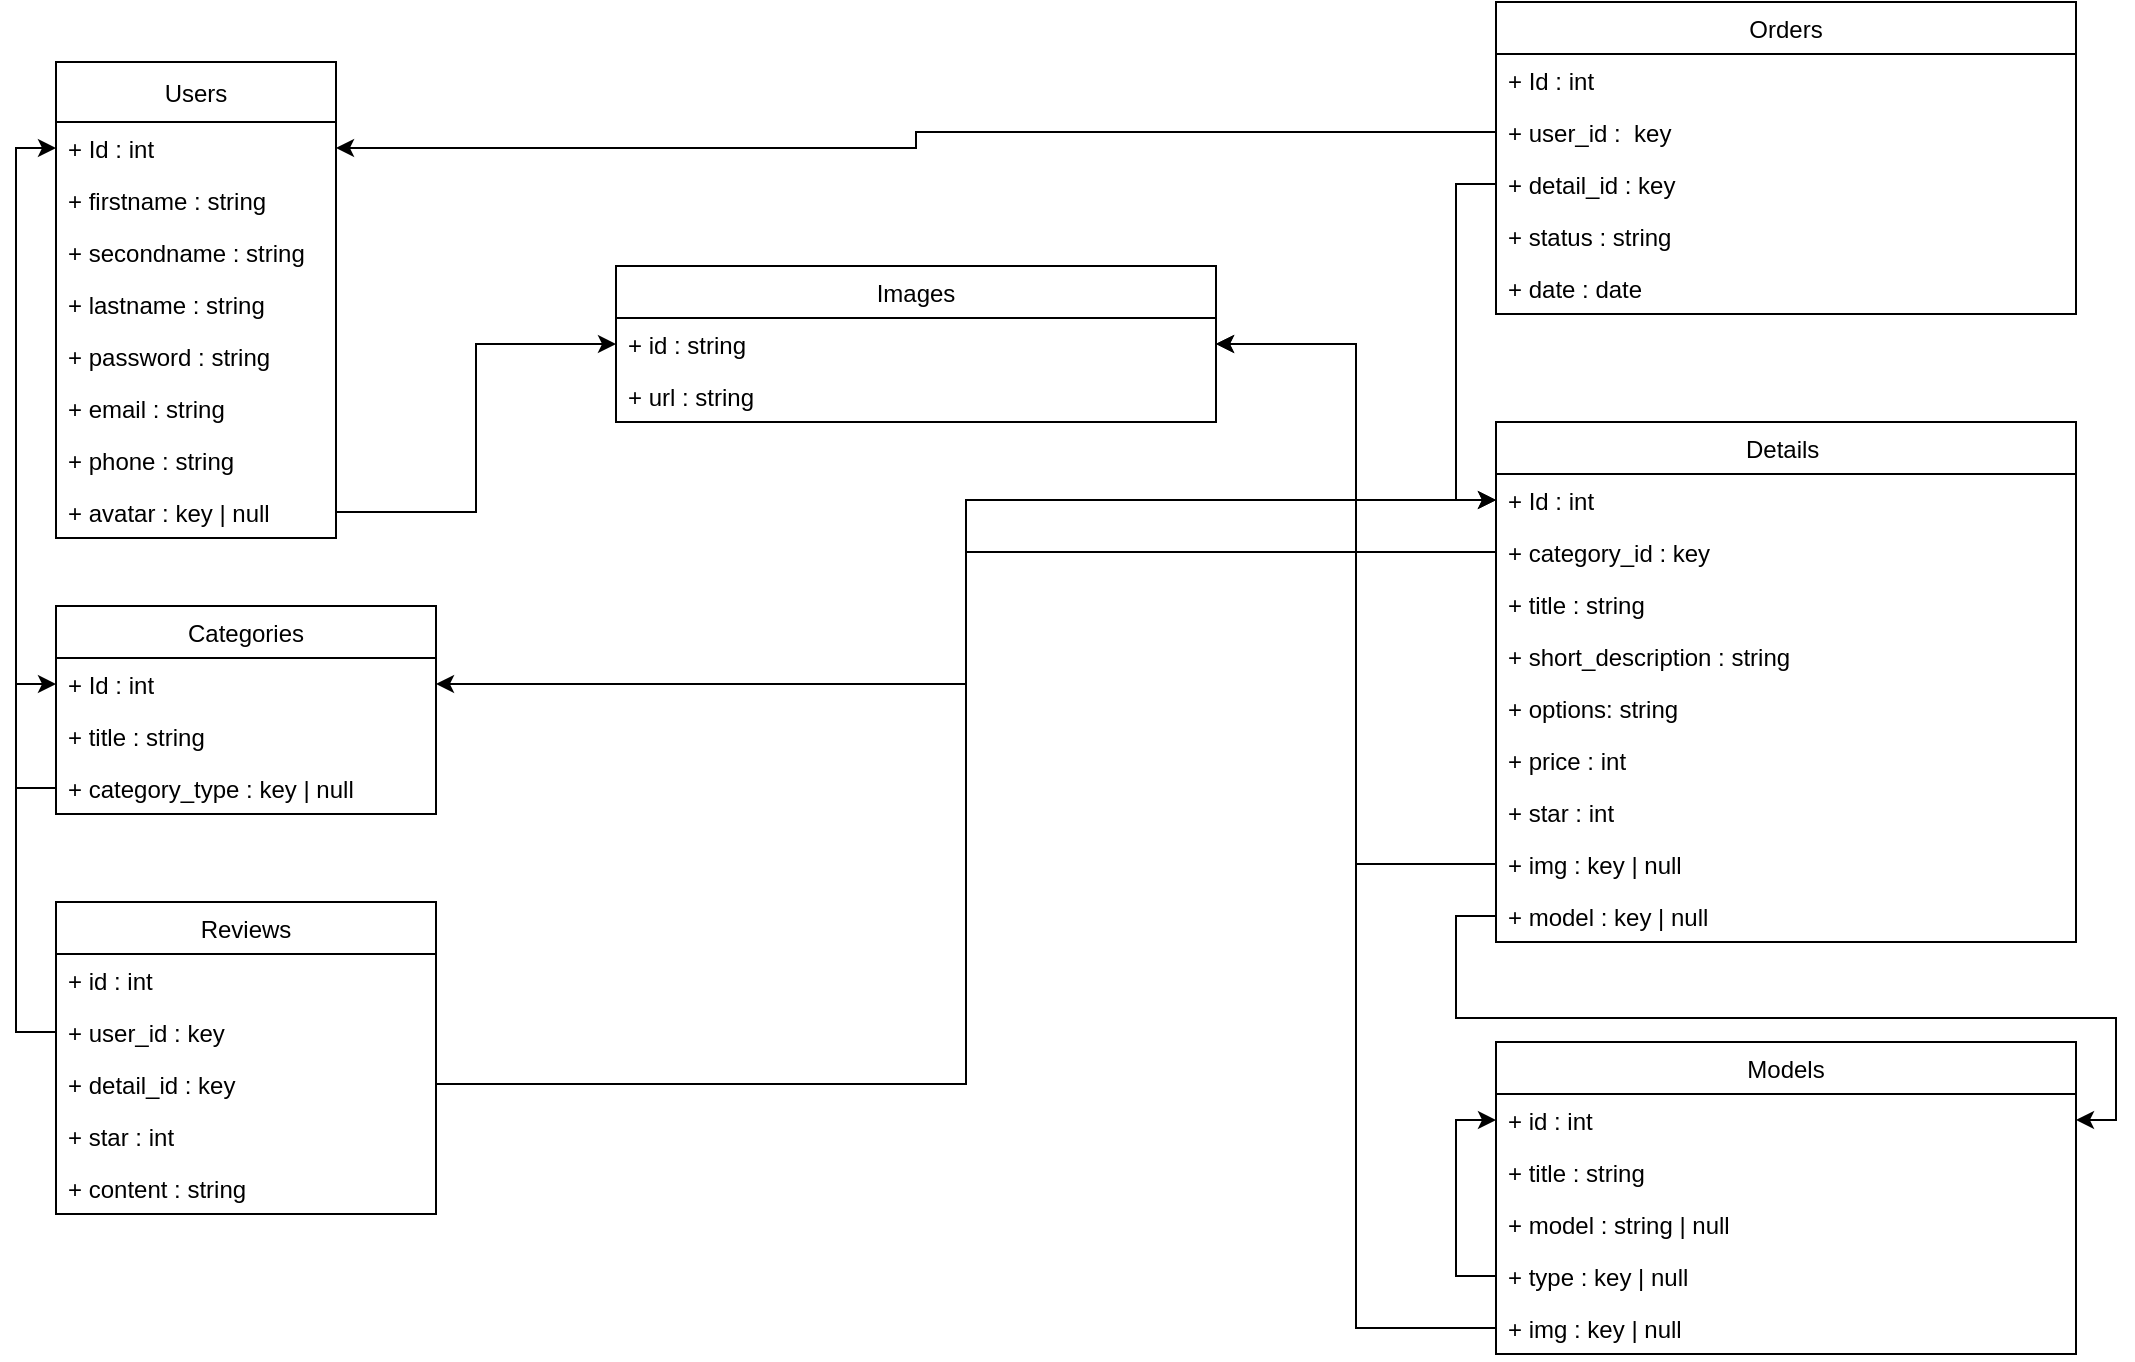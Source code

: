 <mxfile version="17.4.6" type="device"><diagram id="C5RBs43oDa-KdzZeNtuy" name="Page-1"><mxGraphModel dx="1422" dy="762" grid="1" gridSize="10" guides="1" tooltips="1" connect="1" arrows="1" fold="1" page="1" pageScale="1" pageWidth="1169" pageHeight="827" math="0" shadow="0"><root><mxCell id="WIyWlLk6GJQsqaUBKTNV-0"/><mxCell id="WIyWlLk6GJQsqaUBKTNV-1" parent="WIyWlLk6GJQsqaUBKTNV-0"/><mxCell id="3O-yrgCayRredFOT7ccI-6" value="Users" style="swimlane;fontStyle=0;childLayout=stackLayout;horizontal=1;startSize=30;fillColor=none;horizontalStack=0;resizeParent=1;resizeParentMax=0;resizeLast=0;collapsible=1;marginBottom=0;arcSize=15;" vertex="1" parent="WIyWlLk6GJQsqaUBKTNV-1"><mxGeometry x="100" y="90" width="140" height="238" as="geometry"><mxRectangle x="100" y="90" width="60" height="26" as="alternateBounds"/></mxGeometry></mxCell><mxCell id="3O-yrgCayRredFOT7ccI-23" value="+ Id : int&#10;" style="text;strokeColor=none;fillColor=none;align=left;verticalAlign=top;spacingLeft=4;spacingRight=4;overflow=hidden;rotatable=0;points=[[0,0.5],[1,0.5]];portConstraint=eastwest;" vertex="1" parent="3O-yrgCayRredFOT7ccI-6"><mxGeometry y="30" width="140" height="26" as="geometry"/></mxCell><mxCell id="3O-yrgCayRredFOT7ccI-7" value="+ firstname : string&#10;" style="text;strokeColor=none;fillColor=none;align=left;verticalAlign=top;spacingLeft=4;spacingRight=4;overflow=hidden;rotatable=0;points=[[0,0.5],[1,0.5]];portConstraint=eastwest;" vertex="1" parent="3O-yrgCayRredFOT7ccI-6"><mxGeometry y="56" width="140" height="26" as="geometry"/></mxCell><mxCell id="3O-yrgCayRredFOT7ccI-8" value="+ secondname : string" style="text;strokeColor=none;fillColor=none;align=left;verticalAlign=top;spacingLeft=4;spacingRight=4;overflow=hidden;rotatable=0;points=[[0,0.5],[1,0.5]];portConstraint=eastwest;" vertex="1" parent="3O-yrgCayRredFOT7ccI-6"><mxGeometry y="82" width="140" height="26" as="geometry"/></mxCell><mxCell id="3O-yrgCayRredFOT7ccI-9" value="+ lastname : string" style="text;strokeColor=none;fillColor=none;align=left;verticalAlign=top;spacingLeft=4;spacingRight=4;overflow=hidden;rotatable=0;points=[[0,0.5],[1,0.5]];portConstraint=eastwest;" vertex="1" parent="3O-yrgCayRredFOT7ccI-6"><mxGeometry y="108" width="140" height="26" as="geometry"/></mxCell><mxCell id="3O-yrgCayRredFOT7ccI-16" value="+ password : string" style="text;strokeColor=none;fillColor=none;align=left;verticalAlign=top;spacingLeft=4;spacingRight=4;overflow=hidden;rotatable=0;points=[[0,0.5],[1,0.5]];portConstraint=eastwest;" vertex="1" parent="3O-yrgCayRredFOT7ccI-6"><mxGeometry y="134" width="140" height="26" as="geometry"/></mxCell><mxCell id="3O-yrgCayRredFOT7ccI-17" value="+ email : string " style="text;strokeColor=none;fillColor=none;align=left;verticalAlign=top;spacingLeft=4;spacingRight=4;overflow=hidden;rotatable=0;points=[[0,0.5],[1,0.5]];portConstraint=eastwest;" vertex="1" parent="3O-yrgCayRredFOT7ccI-6"><mxGeometry y="160" width="140" height="26" as="geometry"/></mxCell><mxCell id="3O-yrgCayRredFOT7ccI-18" value="+ phone : string" style="text;strokeColor=none;fillColor=none;align=left;verticalAlign=top;spacingLeft=4;spacingRight=4;overflow=hidden;rotatable=0;points=[[0,0.5],[1,0.5]];portConstraint=eastwest;" vertex="1" parent="3O-yrgCayRredFOT7ccI-6"><mxGeometry y="186" width="140" height="26" as="geometry"/></mxCell><mxCell id="3O-yrgCayRredFOT7ccI-66" value="+ avatar : key | null" style="text;strokeColor=none;fillColor=none;align=left;verticalAlign=top;spacingLeft=4;spacingRight=4;overflow=hidden;rotatable=0;points=[[0,0.5],[1,0.5]];portConstraint=eastwest;" vertex="1" parent="3O-yrgCayRredFOT7ccI-6"><mxGeometry y="212" width="140" height="26" as="geometry"/></mxCell><mxCell id="3O-yrgCayRredFOT7ccI-19" value="Orders" style="swimlane;fontStyle=0;childLayout=stackLayout;horizontal=1;startSize=26;fillColor=none;horizontalStack=0;resizeParent=1;resizeParentMax=0;resizeLast=0;collapsible=1;marginBottom=0;" vertex="1" parent="WIyWlLk6GJQsqaUBKTNV-1"><mxGeometry x="820" y="60" width="290" height="156" as="geometry"/></mxCell><mxCell id="3O-yrgCayRredFOT7ccI-20" value="+ Id : int" style="text;strokeColor=none;fillColor=none;align=left;verticalAlign=top;spacingLeft=4;spacingRight=4;overflow=hidden;rotatable=0;points=[[0,0.5],[1,0.5]];portConstraint=eastwest;" vertex="1" parent="3O-yrgCayRredFOT7ccI-19"><mxGeometry y="26" width="290" height="26" as="geometry"/></mxCell><mxCell id="3O-yrgCayRredFOT7ccI-21" value="+ user_id :  key" style="text;strokeColor=none;fillColor=none;align=left;verticalAlign=top;spacingLeft=4;spacingRight=4;overflow=hidden;rotatable=0;points=[[0,0.5],[1,0.5]];portConstraint=eastwest;" vertex="1" parent="3O-yrgCayRredFOT7ccI-19"><mxGeometry y="52" width="290" height="26" as="geometry"/></mxCell><mxCell id="3O-yrgCayRredFOT7ccI-22" value="+ detail_id : key " style="text;strokeColor=none;fillColor=none;align=left;verticalAlign=top;spacingLeft=4;spacingRight=4;overflow=hidden;rotatable=0;points=[[0,0.5],[1,0.5]];portConstraint=eastwest;" vertex="1" parent="3O-yrgCayRredFOT7ccI-19"><mxGeometry y="78" width="290" height="26" as="geometry"/></mxCell><mxCell id="3O-yrgCayRredFOT7ccI-25" value="+ status : string" style="text;strokeColor=none;fillColor=none;align=left;verticalAlign=top;spacingLeft=4;spacingRight=4;overflow=hidden;rotatable=0;points=[[0,0.5],[1,0.5]];portConstraint=eastwest;" vertex="1" parent="3O-yrgCayRredFOT7ccI-19"><mxGeometry y="104" width="290" height="26" as="geometry"/></mxCell><mxCell id="3O-yrgCayRredFOT7ccI-24" value="+ date : date" style="text;strokeColor=none;fillColor=none;align=left;verticalAlign=top;spacingLeft=4;spacingRight=4;overflow=hidden;rotatable=0;points=[[0,0.5],[1,0.5]];portConstraint=eastwest;" vertex="1" parent="3O-yrgCayRredFOT7ccI-19"><mxGeometry y="130" width="290" height="26" as="geometry"/></mxCell><mxCell id="3O-yrgCayRredFOT7ccI-26" value="Details " style="swimlane;fontStyle=0;childLayout=stackLayout;horizontal=1;startSize=26;fillColor=none;horizontalStack=0;resizeParent=1;resizeParentMax=0;resizeLast=0;collapsible=1;marginBottom=0;" vertex="1" parent="WIyWlLk6GJQsqaUBKTNV-1"><mxGeometry x="820" y="270" width="290" height="260" as="geometry"/></mxCell><mxCell id="3O-yrgCayRredFOT7ccI-27" value="+ Id : int" style="text;strokeColor=none;fillColor=none;align=left;verticalAlign=top;spacingLeft=4;spacingRight=4;overflow=hidden;rotatable=0;points=[[0,0.5],[1,0.5]];portConstraint=eastwest;" vertex="1" parent="3O-yrgCayRredFOT7ccI-26"><mxGeometry y="26" width="290" height="26" as="geometry"/></mxCell><mxCell id="3O-yrgCayRredFOT7ccI-28" value="+ category_id : key" style="text;strokeColor=none;fillColor=none;align=left;verticalAlign=top;spacingLeft=4;spacingRight=4;overflow=hidden;rotatable=0;points=[[0,0.5],[1,0.5]];portConstraint=eastwest;" vertex="1" parent="3O-yrgCayRredFOT7ccI-26"><mxGeometry y="52" width="290" height="26" as="geometry"/></mxCell><mxCell id="3O-yrgCayRredFOT7ccI-29" value="+ title : string" style="text;strokeColor=none;fillColor=none;align=left;verticalAlign=top;spacingLeft=4;spacingRight=4;overflow=hidden;rotatable=0;points=[[0,0.5],[1,0.5]];portConstraint=eastwest;" vertex="1" parent="3O-yrgCayRredFOT7ccI-26"><mxGeometry y="78" width="290" height="26" as="geometry"/></mxCell><mxCell id="3O-yrgCayRredFOT7ccI-48" value="+ short_description : string" style="text;strokeColor=none;fillColor=none;align=left;verticalAlign=top;spacingLeft=4;spacingRight=4;overflow=hidden;rotatable=0;points=[[0,0.5],[1,0.5]];portConstraint=eastwest;" vertex="1" parent="3O-yrgCayRredFOT7ccI-26"><mxGeometry y="104" width="290" height="26" as="geometry"/></mxCell><mxCell id="3O-yrgCayRredFOT7ccI-59" value="+ options: string" style="text;strokeColor=none;fillColor=none;align=left;verticalAlign=top;spacingLeft=4;spacingRight=4;overflow=hidden;rotatable=0;points=[[0,0.5],[1,0.5]];portConstraint=eastwest;" vertex="1" parent="3O-yrgCayRredFOT7ccI-26"><mxGeometry y="130" width="290" height="26" as="geometry"/></mxCell><mxCell id="3O-yrgCayRredFOT7ccI-49" value="+ price : int" style="text;strokeColor=none;fillColor=none;align=left;verticalAlign=top;spacingLeft=4;spacingRight=4;overflow=hidden;rotatable=0;points=[[0,0.5],[1,0.5]];portConstraint=eastwest;" vertex="1" parent="3O-yrgCayRredFOT7ccI-26"><mxGeometry y="156" width="290" height="26" as="geometry"/></mxCell><mxCell id="3O-yrgCayRredFOT7ccI-56" value="+ star : int&#10;" style="text;strokeColor=none;fillColor=none;align=left;verticalAlign=top;spacingLeft=4;spacingRight=4;overflow=hidden;rotatable=0;points=[[0,0.5],[1,0.5]];portConstraint=eastwest;" vertex="1" parent="3O-yrgCayRredFOT7ccI-26"><mxGeometry y="182" width="290" height="26" as="geometry"/></mxCell><mxCell id="3O-yrgCayRredFOT7ccI-68" value="+ img : key | null" style="text;strokeColor=none;fillColor=none;align=left;verticalAlign=top;spacingLeft=4;spacingRight=4;overflow=hidden;rotatable=0;points=[[0,0.5],[1,0.5]];portConstraint=eastwest;" vertex="1" parent="3O-yrgCayRredFOT7ccI-26"><mxGeometry y="208" width="290" height="26" as="geometry"/></mxCell><mxCell id="3O-yrgCayRredFOT7ccI-72" value="+ model : key | null" style="text;strokeColor=none;fillColor=none;align=left;verticalAlign=top;spacingLeft=4;spacingRight=4;overflow=hidden;rotatable=0;points=[[0,0.5],[1,0.5]];portConstraint=eastwest;" vertex="1" parent="3O-yrgCayRredFOT7ccI-26"><mxGeometry y="234" width="290" height="26" as="geometry"/></mxCell><mxCell id="3O-yrgCayRredFOT7ccI-30" value="Categories" style="swimlane;fontStyle=0;childLayout=stackLayout;horizontal=1;startSize=26;fillColor=none;horizontalStack=0;resizeParent=1;resizeParentMax=0;resizeLast=0;collapsible=1;marginBottom=0;" vertex="1" parent="WIyWlLk6GJQsqaUBKTNV-1"><mxGeometry x="100" y="362" width="190" height="104" as="geometry"/></mxCell><mxCell id="3O-yrgCayRredFOT7ccI-31" value="+ Id : int" style="text;strokeColor=none;fillColor=none;align=left;verticalAlign=top;spacingLeft=4;spacingRight=4;overflow=hidden;rotatable=0;points=[[0,0.5],[1,0.5]];portConstraint=eastwest;" vertex="1" parent="3O-yrgCayRredFOT7ccI-30"><mxGeometry y="26" width="190" height="26" as="geometry"/></mxCell><mxCell id="3O-yrgCayRredFOT7ccI-32" value="+ title : string" style="text;strokeColor=none;fillColor=none;align=left;verticalAlign=top;spacingLeft=4;spacingRight=4;overflow=hidden;rotatable=0;points=[[0,0.5],[1,0.5]];portConstraint=eastwest;" vertex="1" parent="3O-yrgCayRredFOT7ccI-30"><mxGeometry y="52" width="190" height="26" as="geometry"/></mxCell><mxCell id="3O-yrgCayRredFOT7ccI-61" style="edgeStyle=orthogonalEdgeStyle;rounded=0;orthogonalLoop=1;jettySize=auto;html=1;exitX=0;exitY=0.5;exitDx=0;exitDy=0;entryX=0;entryY=0.5;entryDx=0;entryDy=0;" edge="1" parent="3O-yrgCayRredFOT7ccI-30" source="3O-yrgCayRredFOT7ccI-33" target="3O-yrgCayRredFOT7ccI-31"><mxGeometry relative="1" as="geometry"/></mxCell><mxCell id="3O-yrgCayRredFOT7ccI-33" value="+ category_type : key | null" style="text;strokeColor=none;fillColor=none;align=left;verticalAlign=top;spacingLeft=4;spacingRight=4;overflow=hidden;rotatable=0;points=[[0,0.5],[1,0.5]];portConstraint=eastwest;" vertex="1" parent="3O-yrgCayRredFOT7ccI-30"><mxGeometry y="78" width="190" height="26" as="geometry"/></mxCell><mxCell id="3O-yrgCayRredFOT7ccI-34" style="edgeStyle=orthogonalEdgeStyle;rounded=0;orthogonalLoop=1;jettySize=auto;html=1;" edge="1" parent="WIyWlLk6GJQsqaUBKTNV-1" source="3O-yrgCayRredFOT7ccI-21" target="3O-yrgCayRredFOT7ccI-23"><mxGeometry relative="1" as="geometry"/></mxCell><mxCell id="3O-yrgCayRredFOT7ccI-35" style="edgeStyle=orthogonalEdgeStyle;rounded=0;orthogonalLoop=1;jettySize=auto;html=1;entryX=0;entryY=0.5;entryDx=0;entryDy=0;" edge="1" parent="WIyWlLk6GJQsqaUBKTNV-1" source="3O-yrgCayRredFOT7ccI-22" target="3O-yrgCayRredFOT7ccI-27"><mxGeometry relative="1" as="geometry"/></mxCell><mxCell id="3O-yrgCayRredFOT7ccI-36" style="edgeStyle=orthogonalEdgeStyle;rounded=0;orthogonalLoop=1;jettySize=auto;html=1;" edge="1" parent="WIyWlLk6GJQsqaUBKTNV-1" source="3O-yrgCayRredFOT7ccI-28" target="3O-yrgCayRredFOT7ccI-31"><mxGeometry relative="1" as="geometry"/></mxCell><mxCell id="3O-yrgCayRredFOT7ccI-37" value="Models" style="swimlane;fontStyle=0;childLayout=stackLayout;horizontal=1;startSize=26;fillColor=none;horizontalStack=0;resizeParent=1;resizeParentMax=0;resizeLast=0;collapsible=1;marginBottom=0;" vertex="1" parent="WIyWlLk6GJQsqaUBKTNV-1"><mxGeometry x="820" y="580" width="290" height="156" as="geometry"/></mxCell><mxCell id="3O-yrgCayRredFOT7ccI-38" value="+ id : int" style="text;strokeColor=none;fillColor=none;align=left;verticalAlign=top;spacingLeft=4;spacingRight=4;overflow=hidden;rotatable=0;points=[[0,0.5],[1,0.5]];portConstraint=eastwest;" vertex="1" parent="3O-yrgCayRredFOT7ccI-37"><mxGeometry y="26" width="290" height="26" as="geometry"/></mxCell><mxCell id="3O-yrgCayRredFOT7ccI-39" value="+ title : string" style="text;strokeColor=none;fillColor=none;align=left;verticalAlign=top;spacingLeft=4;spacingRight=4;overflow=hidden;rotatable=0;points=[[0,0.5],[1,0.5]];portConstraint=eastwest;" vertex="1" parent="3O-yrgCayRredFOT7ccI-37"><mxGeometry y="52" width="290" height="26" as="geometry"/></mxCell><mxCell id="3O-yrgCayRredFOT7ccI-40" value="+ model : string | null" style="text;strokeColor=none;fillColor=none;align=left;verticalAlign=top;spacingLeft=4;spacingRight=4;overflow=hidden;rotatable=0;points=[[0,0.5],[1,0.5]];portConstraint=eastwest;" vertex="1" parent="3O-yrgCayRredFOT7ccI-37"><mxGeometry y="78" width="290" height="26" as="geometry"/></mxCell><mxCell id="3O-yrgCayRredFOT7ccI-42" style="edgeStyle=orthogonalEdgeStyle;rounded=0;orthogonalLoop=1;jettySize=auto;html=1;entryX=0;entryY=0.5;entryDx=0;entryDy=0;" edge="1" parent="3O-yrgCayRredFOT7ccI-37" source="3O-yrgCayRredFOT7ccI-41" target="3O-yrgCayRredFOT7ccI-38"><mxGeometry relative="1" as="geometry"/></mxCell><mxCell id="3O-yrgCayRredFOT7ccI-41" value="+ type : key | null" style="text;strokeColor=none;fillColor=none;align=left;verticalAlign=top;spacingLeft=4;spacingRight=4;overflow=hidden;rotatable=0;points=[[0,0.5],[1,0.5]];portConstraint=eastwest;" vertex="1" parent="3O-yrgCayRredFOT7ccI-37"><mxGeometry y="104" width="290" height="26" as="geometry"/></mxCell><mxCell id="3O-yrgCayRredFOT7ccI-70" value="+ img : key | null" style="text;strokeColor=none;fillColor=none;align=left;verticalAlign=top;spacingLeft=4;spacingRight=4;overflow=hidden;rotatable=0;points=[[0,0.5],[1,0.5]];portConstraint=eastwest;" vertex="1" parent="3O-yrgCayRredFOT7ccI-37"><mxGeometry y="130" width="290" height="26" as="geometry"/></mxCell><mxCell id="3O-yrgCayRredFOT7ccI-50" value="Reviews" style="swimlane;fontStyle=0;childLayout=stackLayout;horizontal=1;startSize=26;fillColor=none;horizontalStack=0;resizeParent=1;resizeParentMax=0;resizeLast=0;collapsible=1;marginBottom=0;" vertex="1" parent="WIyWlLk6GJQsqaUBKTNV-1"><mxGeometry x="100" y="510" width="190" height="156" as="geometry"/></mxCell><mxCell id="3O-yrgCayRredFOT7ccI-51" value="+ id : int" style="text;strokeColor=none;fillColor=none;align=left;verticalAlign=top;spacingLeft=4;spacingRight=4;overflow=hidden;rotatable=0;points=[[0,0.5],[1,0.5]];portConstraint=eastwest;" vertex="1" parent="3O-yrgCayRredFOT7ccI-50"><mxGeometry y="26" width="190" height="26" as="geometry"/></mxCell><mxCell id="3O-yrgCayRredFOT7ccI-52" value="+ user_id : key" style="text;strokeColor=none;fillColor=none;align=left;verticalAlign=top;spacingLeft=4;spacingRight=4;overflow=hidden;rotatable=0;points=[[0,0.5],[1,0.5]];portConstraint=eastwest;" vertex="1" parent="3O-yrgCayRredFOT7ccI-50"><mxGeometry y="52" width="190" height="26" as="geometry"/></mxCell><mxCell id="3O-yrgCayRredFOT7ccI-57" value="+ detail_id : key&#10;" style="text;strokeColor=none;fillColor=none;align=left;verticalAlign=top;spacingLeft=4;spacingRight=4;overflow=hidden;rotatable=0;points=[[0,0.5],[1,0.5]];portConstraint=eastwest;" vertex="1" parent="3O-yrgCayRredFOT7ccI-50"><mxGeometry y="78" width="190" height="26" as="geometry"/></mxCell><mxCell id="3O-yrgCayRredFOT7ccI-53" value="+ star : int" style="text;strokeColor=none;fillColor=none;align=left;verticalAlign=top;spacingLeft=4;spacingRight=4;overflow=hidden;rotatable=0;points=[[0,0.5],[1,0.5]];portConstraint=eastwest;" vertex="1" parent="3O-yrgCayRredFOT7ccI-50"><mxGeometry y="104" width="190" height="26" as="geometry"/></mxCell><mxCell id="3O-yrgCayRredFOT7ccI-55" value="+ content : string&#10;" style="text;strokeColor=none;fillColor=none;align=left;verticalAlign=top;spacingLeft=4;spacingRight=4;overflow=hidden;rotatable=0;points=[[0,0.5],[1,0.5]];portConstraint=eastwest;" vertex="1" parent="3O-yrgCayRredFOT7ccI-50"><mxGeometry y="130" width="190" height="26" as="geometry"/></mxCell><mxCell id="3O-yrgCayRredFOT7ccI-54" style="edgeStyle=orthogonalEdgeStyle;rounded=0;orthogonalLoop=1;jettySize=auto;html=1;entryX=0;entryY=0.5;entryDx=0;entryDy=0;" edge="1" parent="WIyWlLk6GJQsqaUBKTNV-1" source="3O-yrgCayRredFOT7ccI-52" target="3O-yrgCayRredFOT7ccI-23"><mxGeometry relative="1" as="geometry"/></mxCell><mxCell id="3O-yrgCayRredFOT7ccI-58" style="edgeStyle=orthogonalEdgeStyle;rounded=0;orthogonalLoop=1;jettySize=auto;html=1;" edge="1" parent="WIyWlLk6GJQsqaUBKTNV-1" source="3O-yrgCayRredFOT7ccI-57" target="3O-yrgCayRredFOT7ccI-27"><mxGeometry relative="1" as="geometry"/></mxCell><mxCell id="3O-yrgCayRredFOT7ccI-62" value="Images" style="swimlane;fontStyle=0;childLayout=stackLayout;horizontal=1;startSize=26;fillColor=none;horizontalStack=0;resizeParent=1;resizeParentMax=0;resizeLast=0;collapsible=1;marginBottom=0;" vertex="1" parent="WIyWlLk6GJQsqaUBKTNV-1"><mxGeometry x="380" y="192" width="300" height="78" as="geometry"/></mxCell><mxCell id="3O-yrgCayRredFOT7ccI-63" value="+ id : string    " style="text;strokeColor=none;fillColor=none;align=left;verticalAlign=top;spacingLeft=4;spacingRight=4;overflow=hidden;rotatable=0;points=[[0,0.5],[1,0.5]];portConstraint=eastwest;" vertex="1" parent="3O-yrgCayRredFOT7ccI-62"><mxGeometry y="26" width="300" height="26" as="geometry"/></mxCell><mxCell id="3O-yrgCayRredFOT7ccI-64" value="+ url : string" style="text;strokeColor=none;fillColor=none;align=left;verticalAlign=top;spacingLeft=4;spacingRight=4;overflow=hidden;rotatable=0;points=[[0,0.5],[1,0.5]];portConstraint=eastwest;" vertex="1" parent="3O-yrgCayRredFOT7ccI-62"><mxGeometry y="52" width="300" height="26" as="geometry"/></mxCell><mxCell id="3O-yrgCayRredFOT7ccI-67" style="edgeStyle=orthogonalEdgeStyle;rounded=0;orthogonalLoop=1;jettySize=auto;html=1;exitX=1;exitY=0.5;exitDx=0;exitDy=0;entryX=0;entryY=0.5;entryDx=0;entryDy=0;" edge="1" parent="WIyWlLk6GJQsqaUBKTNV-1" source="3O-yrgCayRredFOT7ccI-66" target="3O-yrgCayRredFOT7ccI-63"><mxGeometry relative="1" as="geometry"/></mxCell><mxCell id="3O-yrgCayRredFOT7ccI-69" style="edgeStyle=orthogonalEdgeStyle;rounded=0;orthogonalLoop=1;jettySize=auto;html=1;exitX=0;exitY=0.5;exitDx=0;exitDy=0;" edge="1" parent="WIyWlLk6GJQsqaUBKTNV-1" source="3O-yrgCayRredFOT7ccI-68" target="3O-yrgCayRredFOT7ccI-63"><mxGeometry relative="1" as="geometry"/></mxCell><mxCell id="3O-yrgCayRredFOT7ccI-71" style="edgeStyle=orthogonalEdgeStyle;rounded=0;orthogonalLoop=1;jettySize=auto;html=1;exitX=0;exitY=0.5;exitDx=0;exitDy=0;" edge="1" parent="WIyWlLk6GJQsqaUBKTNV-1" source="3O-yrgCayRredFOT7ccI-70" target="3O-yrgCayRredFOT7ccI-63"><mxGeometry relative="1" as="geometry"/></mxCell><mxCell id="3O-yrgCayRredFOT7ccI-73" style="edgeStyle=orthogonalEdgeStyle;rounded=0;orthogonalLoop=1;jettySize=auto;html=1;exitX=0;exitY=0.5;exitDx=0;exitDy=0;" edge="1" parent="WIyWlLk6GJQsqaUBKTNV-1" source="3O-yrgCayRredFOT7ccI-72" target="3O-yrgCayRredFOT7ccI-38"><mxGeometry relative="1" as="geometry"/></mxCell></root></mxGraphModel></diagram></mxfile>